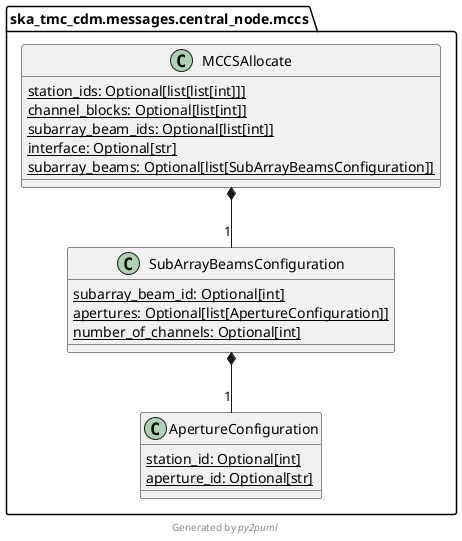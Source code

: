 @startuml ska_tmc_cdm.messages.central_node.mccs
!pragma useIntermediatePackages false

class ska_tmc_cdm.messages.central_node.mccs.ApertureConfiguration {
  station_id: Optional[int] {static}
  aperture_id: Optional[str] {static}
}
class ska_tmc_cdm.messages.central_node.mccs.MCCSAllocate {
  station_ids: Optional[list[list[int]]] {static}
  channel_blocks: Optional[list[int]] {static}
  subarray_beam_ids: Optional[list[int]] {static}
  interface: Optional[str] {static}
  subarray_beams: Optional[list[SubArrayBeamsConfiguration]] {static}
}
class ska_tmc_cdm.messages.central_node.mccs.SubArrayBeamsConfiguration {
  subarray_beam_id: Optional[int] {static}
  apertures: Optional[list[ApertureConfiguration]] {static}
  number_of_channels: Optional[int] {static}
}
ska_tmc_cdm.messages.central_node.mccs.MCCSAllocate *-- "1" ska_tmc_cdm.messages.central_node.mccs.SubArrayBeamsConfiguration
ska_tmc_cdm.messages.central_node.mccs.SubArrayBeamsConfiguration *-- "1" ska_tmc_cdm.messages.central_node.mccs.ApertureConfiguration
footer Generated by //py2puml//
@enduml

